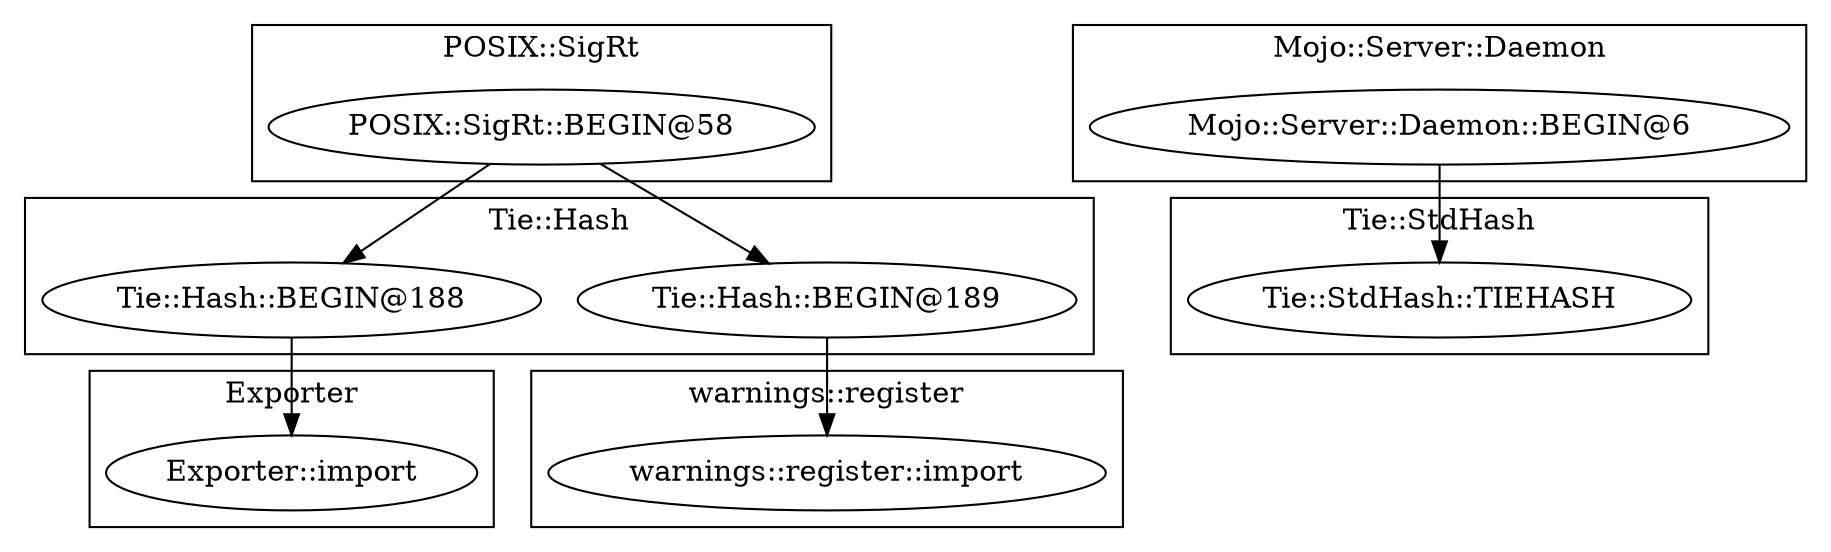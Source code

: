 digraph {
graph [overlap=false]
subgraph cluster_Tie_Hash {
	label="Tie::Hash";
	"Tie::Hash::BEGIN@188";
	"Tie::Hash::BEGIN@189";
}
subgraph cluster_POSIX_SigRt {
	label="POSIX::SigRt";
	"POSIX::SigRt::BEGIN@58";
}
subgraph cluster_Exporter {
	label="Exporter";
	"Exporter::import";
}
subgraph cluster_Tie_StdHash {
	label="Tie::StdHash";
	"Tie::StdHash::TIEHASH";
}
subgraph cluster_Mojo_Server_Daemon {
	label="Mojo::Server::Daemon";
	"Mojo::Server::Daemon::BEGIN@6";
}
subgraph cluster_warnings_register {
	label="warnings::register";
	"warnings::register::import";
}
"Mojo::Server::Daemon::BEGIN@6" -> "Tie::StdHash::TIEHASH";
"Tie::Hash::BEGIN@188" -> "Exporter::import";
"POSIX::SigRt::BEGIN@58" -> "Tie::Hash::BEGIN@189";
"Tie::Hash::BEGIN@189" -> "warnings::register::import";
"POSIX::SigRt::BEGIN@58" -> "Tie::Hash::BEGIN@188";
}
